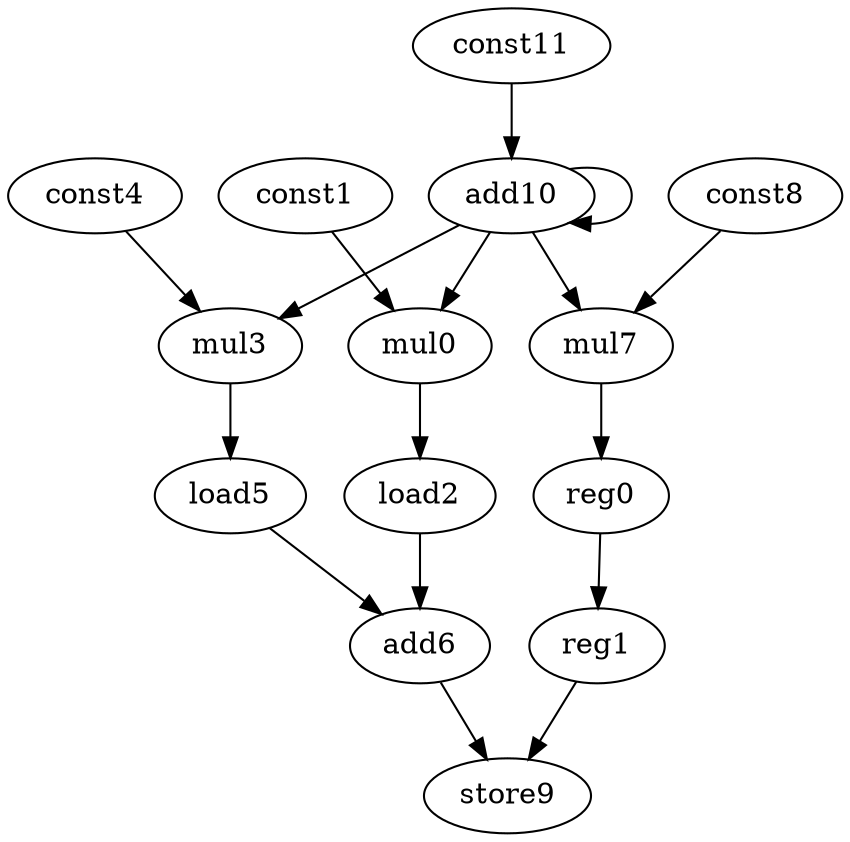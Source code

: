 digraph G {
mul0[opcode=mul];
const1[opcode=const];
load2[opcode=load];
mul3[opcode=mul];
const4[opcode=const];
load5[opcode=load];
add6[opcode=add];
mul7[opcode=mul];
const8[opcode=const];
store9[opcode=store];
add10[opcode=add];
const11[opcode=const];
load2->add6[operand=1]; //load->add
load5->add6[operand=0]; //load->add
add6->store9[operand=0]; //add->store
add10->mul0[operand=1]; //add->gep_mul
add10->mul3[operand=1]; //add->gep_mul
add10->mul7[operand=1]; //add->gep_mul
add10->add10[operand=0]; //add->add
const1->mul0[operand=0]; //gep_const->gep_mul
mul0->load2[operand=0]; //gep_mul->load
const4->mul3[operand=0]; //gep_const->gep_mul
mul3->load5[operand=0]; //gep_mul->load
const8->mul7[operand=0]; //gep_const->gep_mul
mul7->reg0;
reg0->reg1;
reg1->store9[operand=1]; //gep_mul->store
const11->add10[operand=1]; //const->add
}
